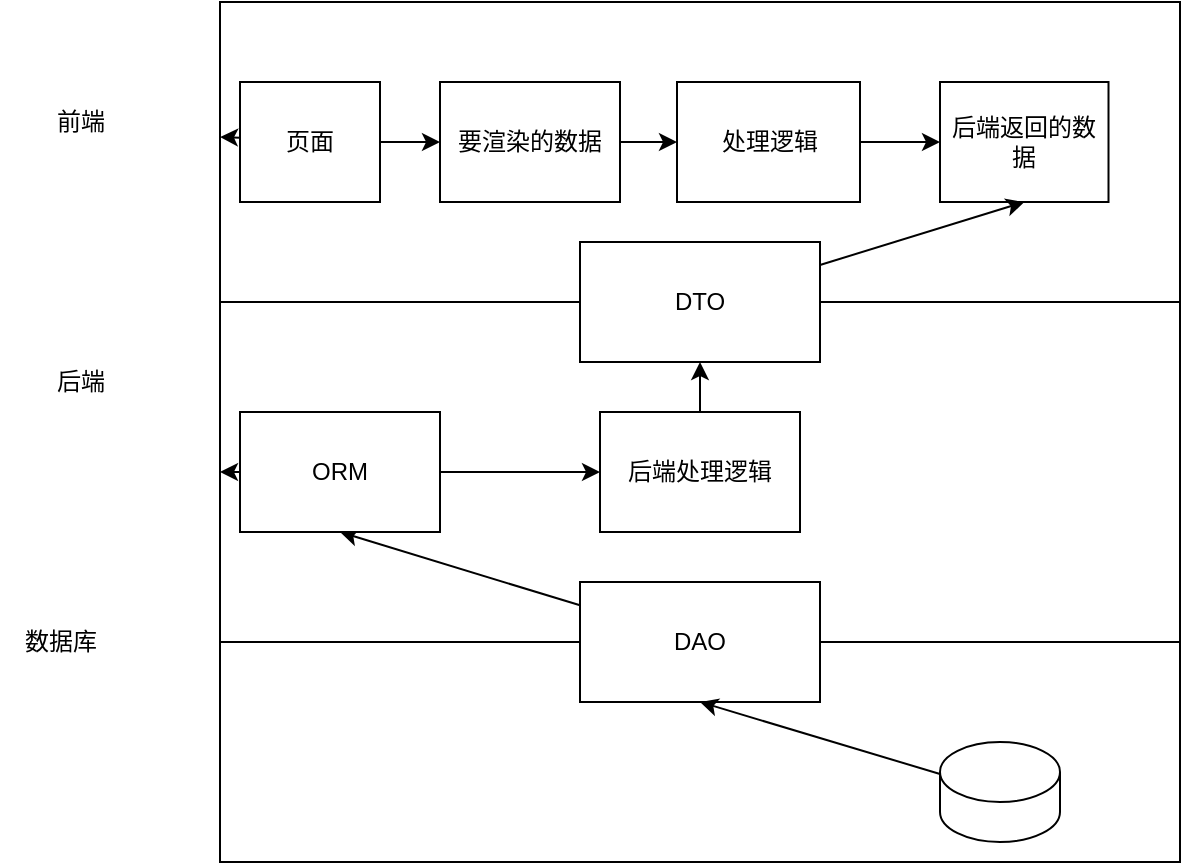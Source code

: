 <mxfile>
    <diagram id="NbEEP2yuSixWC0LAfU08" name="第 1 页">
        <mxGraphModel dx="757" dy="629" grid="1" gridSize="10" guides="1" tooltips="1" connect="1" arrows="1" fold="1" page="1" pageScale="1" pageWidth="827" pageHeight="1169" math="0" shadow="0">
            <root>
                <mxCell id="0"/>
                <mxCell id="1" parent="0"/>
                <mxCell id="2" value="" style="rounded=0;whiteSpace=wrap;html=1;" parent="1" vertex="1">
                    <mxGeometry x="130" y="70" width="480" height="150" as="geometry"/>
                </mxCell>
                <mxCell id="3" value="" style="rounded=0;whiteSpace=wrap;html=1;" parent="1" vertex="1">
                    <mxGeometry x="130" y="220" width="480" height="170" as="geometry"/>
                </mxCell>
                <mxCell id="4" value="" style="rounded=0;whiteSpace=wrap;html=1;" parent="1" vertex="1">
                    <mxGeometry x="130" y="390" width="480" height="110" as="geometry"/>
                </mxCell>
                <mxCell id="5" value="前端" style="text;html=1;align=center;verticalAlign=middle;resizable=0;points=[];autosize=1;strokeColor=none;fillColor=none;" parent="1" vertex="1">
                    <mxGeometry x="35" y="115" width="50" height="30" as="geometry"/>
                </mxCell>
                <mxCell id="6" value="后端" style="text;html=1;align=center;verticalAlign=middle;resizable=0;points=[];autosize=1;strokeColor=none;fillColor=none;" parent="1" vertex="1">
                    <mxGeometry x="35" y="245" width="50" height="30" as="geometry"/>
                </mxCell>
                <mxCell id="7" value="数据库&lt;br&gt;" style="text;html=1;align=center;verticalAlign=middle;resizable=0;points=[];autosize=1;strokeColor=none;fillColor=none;" parent="1" vertex="1">
                    <mxGeometry x="20" y="375" width="60" height="30" as="geometry"/>
                </mxCell>
                <mxCell id="9" style="edgeStyle=none;html=1;exitX=1;exitY=0.5;exitDx=0;exitDy=0;exitPerimeter=0;" parent="1" source="8" target="2" edge="1">
                    <mxGeometry relative="1" as="geometry"/>
                </mxCell>
                <mxCell id="11" style="edgeStyle=none;html=1;entryX=0;entryY=0.5;entryDx=0;entryDy=0;" parent="1" source="8" target="10" edge="1">
                    <mxGeometry relative="1" as="geometry"/>
                </mxCell>
                <mxCell id="8" value="页面" style="rounded=0;whiteSpace=wrap;html=1;" parent="1" vertex="1">
                    <mxGeometry x="140" y="110" width="70" height="60" as="geometry"/>
                </mxCell>
                <mxCell id="13" value="" style="edgeStyle=none;html=1;" parent="1" source="10" target="12" edge="1">
                    <mxGeometry relative="1" as="geometry"/>
                </mxCell>
                <mxCell id="10" value="要渲染的数据" style="rounded=0;whiteSpace=wrap;html=1;" parent="1" vertex="1">
                    <mxGeometry x="240" y="110" width="90" height="60" as="geometry"/>
                </mxCell>
                <mxCell id="15" value="" style="edgeStyle=none;html=1;" parent="1" source="12" target="14" edge="1">
                    <mxGeometry relative="1" as="geometry"/>
                </mxCell>
                <mxCell id="12" value="处理逻辑" style="whiteSpace=wrap;html=1;rounded=0;" parent="1" vertex="1">
                    <mxGeometry x="358.5" y="110" width="91.5" height="60" as="geometry"/>
                </mxCell>
                <mxCell id="14" value="后端返回的数据" style="whiteSpace=wrap;html=1;rounded=0;" parent="1" vertex="1">
                    <mxGeometry x="490" y="110" width="84.25" height="60" as="geometry"/>
                </mxCell>
                <mxCell id="18" style="edgeStyle=none;html=1;entryX=0.5;entryY=1;entryDx=0;entryDy=0;" parent="1" source="16" target="14" edge="1">
                    <mxGeometry relative="1" as="geometry"/>
                </mxCell>
                <mxCell id="16" value="DTO" style="rounded=0;whiteSpace=wrap;html=1;" parent="1" vertex="1">
                    <mxGeometry x="310" y="190" width="120" height="60" as="geometry"/>
                </mxCell>
                <mxCell id="23" style="edgeStyle=none;html=1;entryX=0.5;entryY=1;entryDx=0;entryDy=0;" parent="1" source="17" target="19" edge="1">
                    <mxGeometry relative="1" as="geometry"/>
                </mxCell>
                <mxCell id="17" value="DAO" style="rounded=0;whiteSpace=wrap;html=1;" parent="1" vertex="1">
                    <mxGeometry x="310" y="360" width="120" height="60" as="geometry"/>
                </mxCell>
                <mxCell id="22" style="edgeStyle=none;html=1;" parent="1" source="19" target="3" edge="1">
                    <mxGeometry relative="1" as="geometry"/>
                </mxCell>
                <mxCell id="25" value="" style="edgeStyle=none;html=1;" parent="1" source="19" target="24" edge="1">
                    <mxGeometry relative="1" as="geometry"/>
                </mxCell>
                <mxCell id="19" value="ORM" style="rounded=0;whiteSpace=wrap;html=1;" parent="1" vertex="1">
                    <mxGeometry x="140" y="275" width="100" height="60" as="geometry"/>
                </mxCell>
                <mxCell id="21" style="edgeStyle=none;html=1;entryX=0.5;entryY=1;entryDx=0;entryDy=0;" parent="1" source="20" target="17" edge="1">
                    <mxGeometry relative="1" as="geometry"/>
                </mxCell>
                <mxCell id="20" value="" style="shape=cylinder3;whiteSpace=wrap;html=1;boundedLbl=1;backgroundOutline=1;size=15;" parent="1" vertex="1">
                    <mxGeometry x="490" y="440" width="60" height="50" as="geometry"/>
                </mxCell>
                <mxCell id="26" style="edgeStyle=none;html=1;entryX=0.5;entryY=1;entryDx=0;entryDy=0;" parent="1" source="24" target="16" edge="1">
                    <mxGeometry relative="1" as="geometry"/>
                </mxCell>
                <mxCell id="24" value="后端处理逻辑" style="rounded=0;whiteSpace=wrap;html=1;" parent="1" vertex="1">
                    <mxGeometry x="320" y="275" width="100" height="60" as="geometry"/>
                </mxCell>
            </root>
        </mxGraphModel>
    </diagram>
</mxfile>